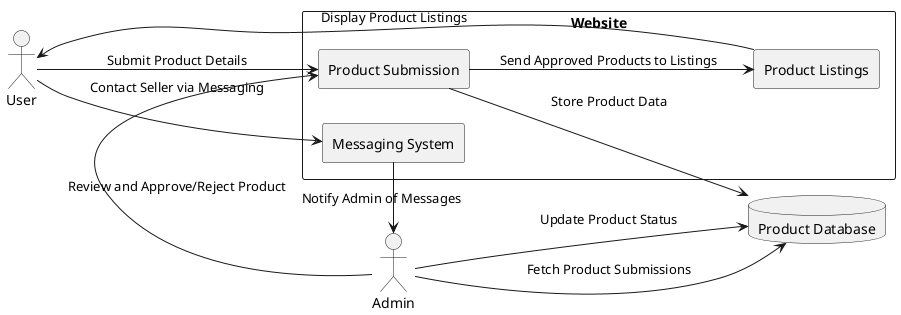 @startuml  

left to right direction

actor "User" as U
actor "Admin" as A

rectangle "Website" as W {
    rectangle "Product Submission" as PS
    rectangle "Product Listings" as PL
    rectangle "Messaging System" as MS
}

database "Product Database" as DB

U --> PS : Submit Product Details
PS --> DB : Store Product Data
A --> DB : Fetch Product Submissions
A --> PS : Review and Approve/Reject Product
A --> DB : Update Product Status
PS --> PL : Send Approved Products to Listings
PL --> U : Display Product Listings
U --> MS : Contact Seller via Messaging
MS --> A : Notify Admin of Messages

@enduml
